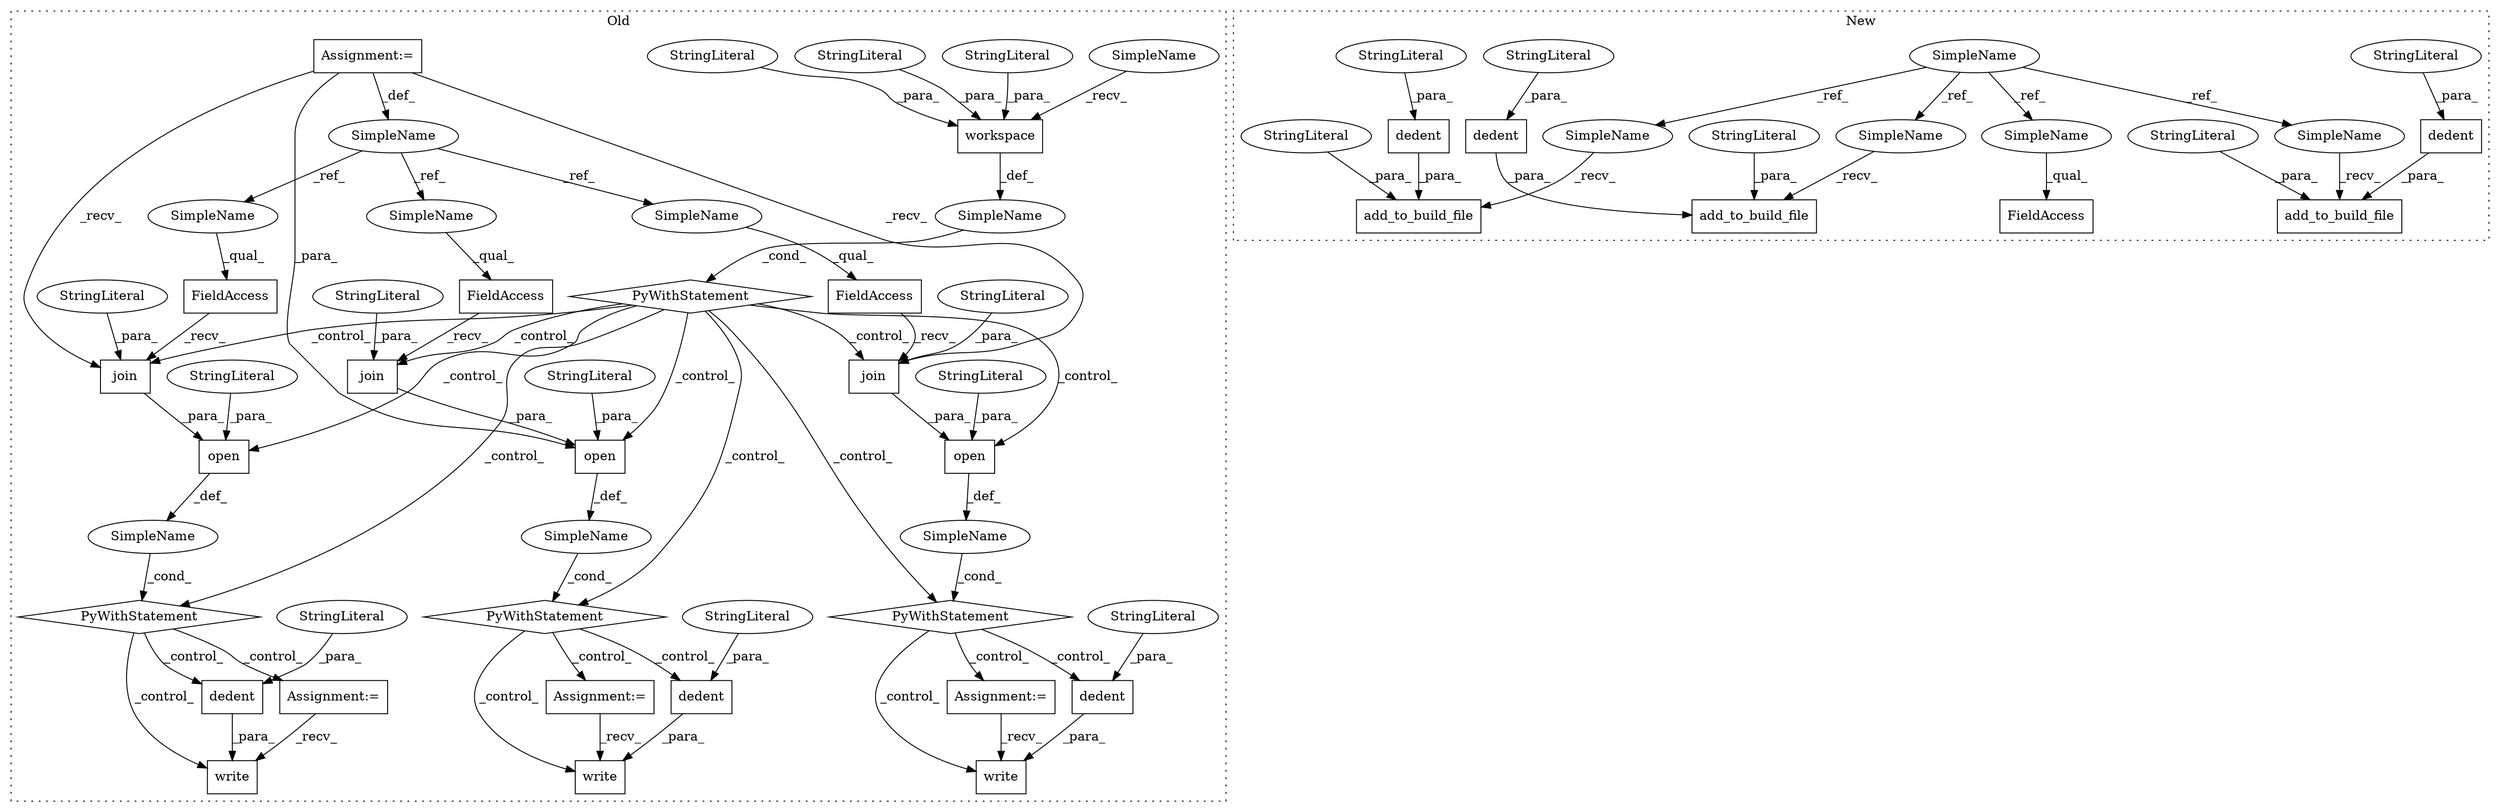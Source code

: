 digraph G {
subgraph cluster0 {
1 [label="PyWithStatement" a="104" s="3631,3688" l="10,2" shape="diamond"];
4 [label="workspace" a="32" s="3646,3687" l="10,1" shape="box"];
5 [label="StringLiteral" a="45" s="3676" l="11" shape="ellipse"];
8 [label="SimpleName" a="42" s="" l="" shape="ellipse"];
9 [label="PyWithStatement" a="104" s="3954,4006" l="10,2" shape="diamond"];
10 [label="SimpleName" a="42" s="" l="" shape="ellipse"];
11 [label="write" a="32" s="4044,4177" l="6,1" shape="box"];
12 [label="join" a="32" s="3977,4000" l="5,1" shape="box"];
13 [label="FieldAccess" a="22" s="3969" l="7" shape="box"];
14 [label="StringLiteral" a="45" s="3991" l="9" shape="ellipse"];
15 [label="Assignment:=" a="7" s="3518" l="2" shape="box"];
16 [label="Assignment:=" a="7" s="4023" l="5" shape="box"];
17 [label="open" a="32" s="3964,4005" l="5,1" shape="box"];
18 [label="StringLiteral" a="45" s="4002" l="3" shape="ellipse"];
19 [label="FieldAccess" a="22" s="4209" l="7" shape="box"];
20 [label="FieldAccess" a="22" s="3733" l="7" shape="box"];
21 [label="join" a="32" s="3741,3764" l="5,1" shape="box"];
22 [label="PyWithStatement" a="104" s="3718,3770" l="10,2" shape="diamond"];
23 [label="SimpleName" a="42" s="" l="" shape="ellipse"];
24 [label="dedent" a="32" s="3814,3936" l="7,1" shape="box"];
25 [label="PyWithStatement" a="104" s="4194,4248" l="10,2" shape="diamond"];
26 [label="SimpleName" a="42" s="" l="" shape="ellipse"];
27 [label="dedent" a="32" s="4292,4341" l="7,1" shape="box"];
28 [label="SimpleName" a="42" s="3518" l="2" shape="ellipse"];
29 [label="dedent" a="32" s="4050,4176" l="7,1" shape="box"];
31 [label="join" a="32" s="4217,4242" l="5,1" shape="box"];
32 [label="write" a="32" s="4286,4342" l="6,1" shape="box"];
33 [label="StringLiteral" a="45" s="4299" l="42" shape="ellipse"];
34 [label="StringLiteral" a="45" s="3656" l="9" shape="ellipse"];
35 [label="StringLiteral" a="45" s="3755" l="9" shape="ellipse"];
36 [label="StringLiteral" a="45" s="3821" l="115" shape="ellipse"];
37 [label="StringLiteral" a="45" s="4057" l="119" shape="ellipse"];
38 [label="StringLiteral" a="45" s="3666" l="9" shape="ellipse"];
40 [label="StringLiteral" a="45" s="4231" l="11" shape="ellipse"];
41 [label="Assignment:=" a="7" s="4265" l="5" shape="box"];
46 [label="Assignment:=" a="7" s="3787" l="5" shape="box"];
47 [label="write" a="32" s="3808,3937" l="6,1" shape="box"];
52 [label="open" a="32" s="3728,3769" l="5,1" shape="box"];
53 [label="StringLiteral" a="45" s="3766" l="3" shape="ellipse"];
54 [label="open" a="32" s="4204,4247" l="5,1" shape="box"];
55 [label="StringLiteral" a="45" s="4244" l="3" shape="ellipse"];
60 [label="SimpleName" a="42" s="3969" l="2" shape="ellipse"];
61 [label="SimpleName" a="42" s="3733" l="2" shape="ellipse"];
62 [label="SimpleName" a="42" s="4209" l="2" shape="ellipse"];
63 [label="SimpleName" a="42" s="3641" l="4" shape="ellipse"];
label = "Old";
style="dotted";
}
subgraph cluster1 {
2 [label="add_to_build_file" a="32" s="1413,1564" l="18,1" shape="box"];
3 [label="StringLiteral" a="45" s="1431" l="9" shape="ellipse"];
6 [label="SimpleName" a="42" s="1192" l="4" shape="ellipse"];
7 [label="FieldAccess" a="22" s="1710" l="16" shape="box"];
30 [label="dedent" a="32" s="1441,1563" l="7,1" shape="box"];
39 [label="StringLiteral" a="45" s="1448" l="115" shape="ellipse"];
42 [label="add_to_build_file" a="32" s="1576,1652" l="18,1" shape="box"];
43 [label="dedent" a="32" s="1606,1651" l="7,1" shape="box"];
44 [label="StringLiteral" a="45" s="1613" l="38" shape="ellipse"];
45 [label="StringLiteral" a="45" s="1594" l="11" shape="ellipse"];
48 [label="add_to_build_file" a="32" s="1256,1401" l="18,1" shape="box"];
49 [label="dedent" a="32" s="1282,1400" l="7,1" shape="box"];
50 [label="StringLiteral" a="45" s="1289" l="111" shape="ellipse"];
51 [label="StringLiteral" a="45" s="1274" l="7" shape="ellipse"];
56 [label="SimpleName" a="42" s="1251" l="4" shape="ellipse"];
57 [label="SimpleName" a="42" s="1408" l="4" shape="ellipse"];
58 [label="SimpleName" a="42" s="1710" l="4" shape="ellipse"];
59 [label="SimpleName" a="42" s="1571" l="4" shape="ellipse"];
label = "New";
style="dotted";
}
1 -> 17 [label="_control_"];
1 -> 22 [label="_control_"];
1 -> 52 [label="_control_"];
1 -> 21 [label="_control_"];
1 -> 54 [label="_control_"];
1 -> 25 [label="_control_"];
1 -> 31 [label="_control_"];
1 -> 9 [label="_control_"];
1 -> 12 [label="_control_"];
3 -> 2 [label="_para_"];
4 -> 8 [label="_def_"];
5 -> 4 [label="_para_"];
6 -> 57 [label="_ref_"];
6 -> 58 [label="_ref_"];
6 -> 59 [label="_ref_"];
6 -> 56 [label="_ref_"];
8 -> 1 [label="_cond_"];
9 -> 29 [label="_control_"];
9 -> 11 [label="_control_"];
9 -> 16 [label="_control_"];
10 -> 9 [label="_cond_"];
12 -> 17 [label="_para_"];
13 -> 12 [label="_recv_"];
14 -> 12 [label="_para_"];
15 -> 28 [label="_def_"];
15 -> 17 [label="_para_"];
15 -> 31 [label="_recv_"];
15 -> 21 [label="_recv_"];
16 -> 11 [label="_recv_"];
17 -> 10 [label="_def_"];
18 -> 17 [label="_para_"];
19 -> 31 [label="_recv_"];
20 -> 21 [label="_recv_"];
21 -> 52 [label="_para_"];
22 -> 47 [label="_control_"];
22 -> 46 [label="_control_"];
22 -> 24 [label="_control_"];
23 -> 22 [label="_cond_"];
24 -> 47 [label="_para_"];
25 -> 41 [label="_control_"];
25 -> 27 [label="_control_"];
25 -> 32 [label="_control_"];
26 -> 25 [label="_cond_"];
27 -> 32 [label="_para_"];
28 -> 62 [label="_ref_"];
28 -> 61 [label="_ref_"];
28 -> 60 [label="_ref_"];
29 -> 11 [label="_para_"];
30 -> 2 [label="_para_"];
31 -> 54 [label="_para_"];
33 -> 27 [label="_para_"];
34 -> 4 [label="_para_"];
35 -> 21 [label="_para_"];
36 -> 24 [label="_para_"];
37 -> 29 [label="_para_"];
38 -> 4 [label="_para_"];
39 -> 30 [label="_para_"];
40 -> 31 [label="_para_"];
41 -> 32 [label="_recv_"];
43 -> 42 [label="_para_"];
44 -> 43 [label="_para_"];
45 -> 42 [label="_para_"];
46 -> 47 [label="_recv_"];
49 -> 48 [label="_para_"];
50 -> 49 [label="_para_"];
51 -> 48 [label="_para_"];
52 -> 23 [label="_def_"];
53 -> 52 [label="_para_"];
54 -> 26 [label="_def_"];
55 -> 54 [label="_para_"];
56 -> 48 [label="_recv_"];
57 -> 2 [label="_recv_"];
58 -> 7 [label="_qual_"];
59 -> 42 [label="_recv_"];
60 -> 13 [label="_qual_"];
61 -> 20 [label="_qual_"];
62 -> 19 [label="_qual_"];
63 -> 4 [label="_recv_"];
}